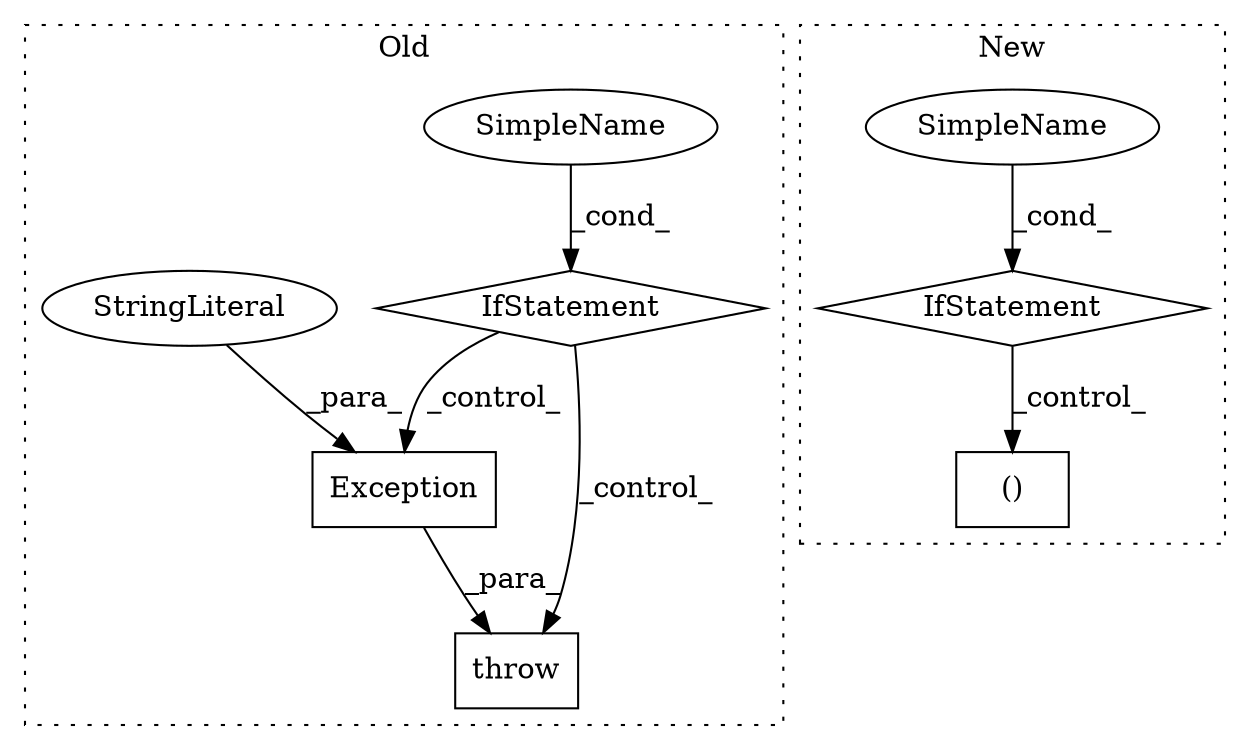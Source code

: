 digraph G {
subgraph cluster0 {
1 [label="Exception" a="32" s="5899,5957" l="10,1" shape="box"];
3 [label="throw" a="53" s="5893" l="6" shape="box"];
4 [label="SimpleName" a="42" s="" l="" shape="ellipse"];
5 [label="IfStatement" a="25" s="5823,5881" l="4,2" shape="diamond"];
6 [label="StringLiteral" a="45" s="5909" l="48" shape="ellipse"];
label = "Old";
style="dotted";
}
subgraph cluster1 {
2 [label="()" a="106" s="6008" l="29" shape="box"];
7 [label="IfStatement" a="25" s="5900,5945" l="4,2" shape="diamond"];
8 [label="SimpleName" a="42" s="" l="" shape="ellipse"];
label = "New";
style="dotted";
}
1 -> 3 [label="_para_"];
4 -> 5 [label="_cond_"];
5 -> 3 [label="_control_"];
5 -> 1 [label="_control_"];
6 -> 1 [label="_para_"];
7 -> 2 [label="_control_"];
8 -> 7 [label="_cond_"];
}